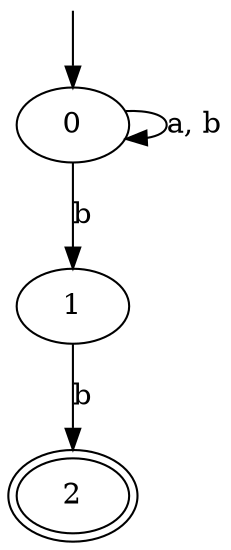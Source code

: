 digraph automaton
{
  __INVISIBLE_NODE_0__ [label= "", shape=none,height=.0,width=.0] ;
  __INVISIBLE_NODE_0__ -> 0 ;
  2 [peripheries=2] ;
  0 -> 0 [label="a, b"] ;
  0 -> 1 [label="b"] ;
  1 -> 2 [label="b"] ;
}